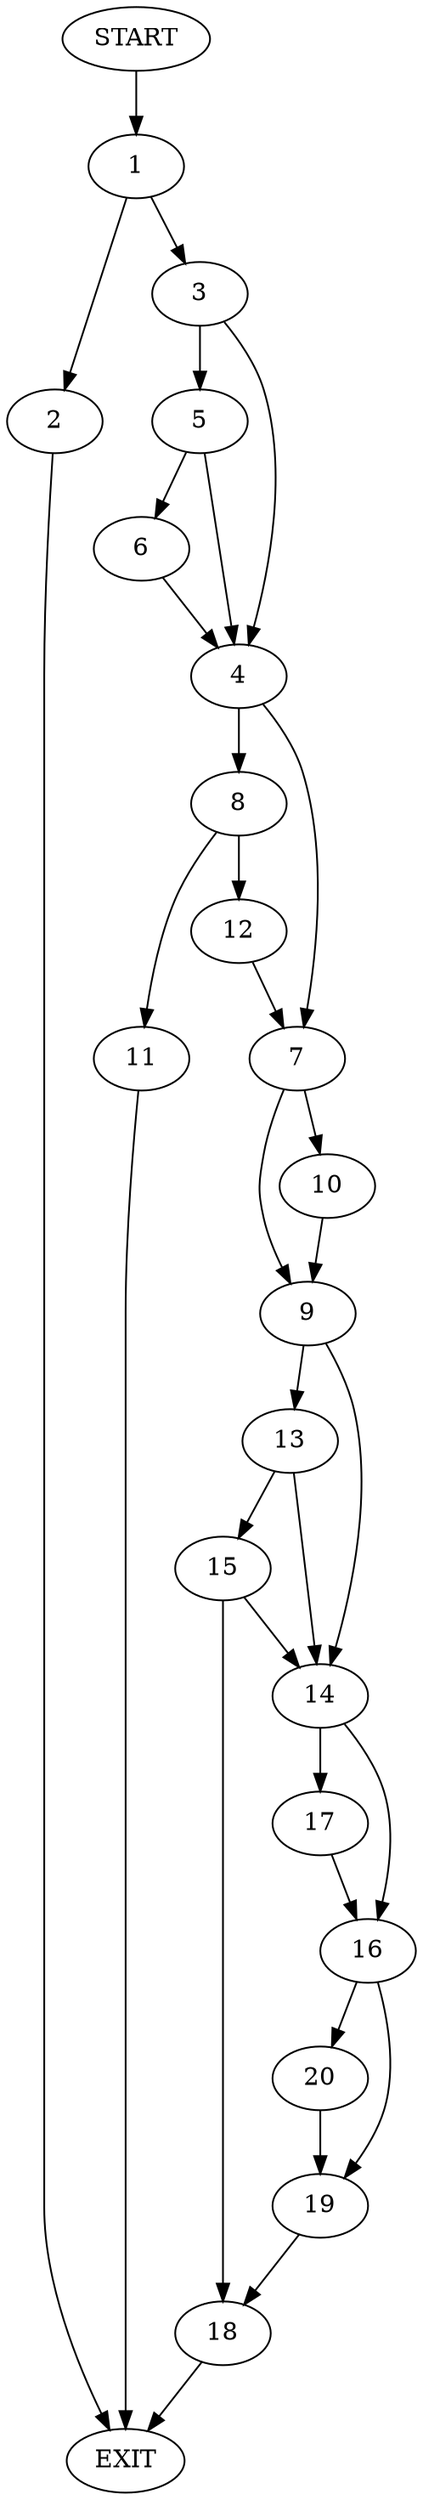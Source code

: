 digraph {
0 [label="START"]
21 [label="EXIT"]
0 -> 1
1 -> 2
1 -> 3
2 -> 21
3 -> 4
3 -> 5
5 -> 4
5 -> 6
4 -> 7
4 -> 8
6 -> 4
7 -> 9
7 -> 10
8 -> 11
8 -> 12
11 -> 21
12 -> 7
10 -> 9
9 -> 13
9 -> 14
13 -> 15
13 -> 14
14 -> 16
14 -> 17
15 -> 18
15 -> 14
18 -> 21
16 -> 19
16 -> 20
17 -> 16
19 -> 18
20 -> 19
}

